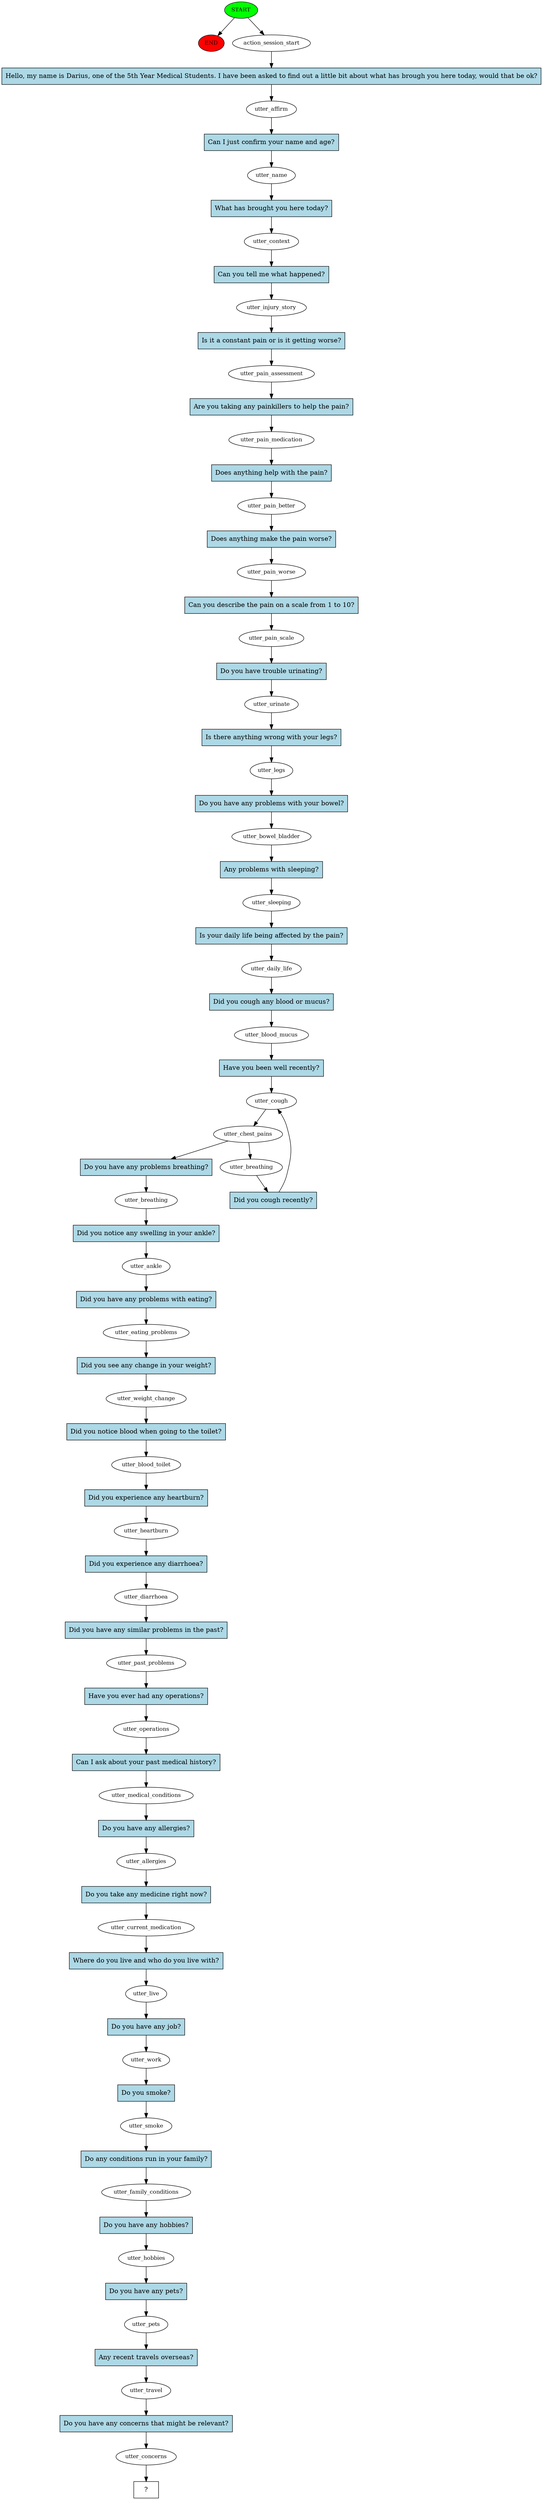 digraph  {
0 [class="start active", fillcolor=green, fontsize=12, label=START, style=filled];
"-1" [class=end, fillcolor=red, fontsize=12, label=END, style=filled];
1 [class=active, fontsize=12, label=action_session_start];
2 [class=active, fontsize=12, label=utter_affirm];
3 [class=active, fontsize=12, label=utter_name];
4 [class=active, fontsize=12, label=utter_context];
5 [class=active, fontsize=12, label=utter_injury_story];
6 [class=active, fontsize=12, label=utter_pain_assessment];
7 [class=active, fontsize=12, label=utter_pain_medication];
8 [class=active, fontsize=12, label=utter_pain_better];
9 [class=active, fontsize=12, label=utter_pain_worse];
10 [class=active, fontsize=12, label=utter_pain_scale];
11 [class=active, fontsize=12, label=utter_urinate];
12 [class=active, fontsize=12, label=utter_legs];
13 [class=active, fontsize=12, label=utter_bowel_bladder];
14 [class=active, fontsize=12, label=utter_sleeping];
15 [class=active, fontsize=12, label=utter_daily_life];
16 [class=active, fontsize=12, label=utter_blood_mucus];
17 [class=active, fontsize=12, label=utter_cough];
18 [class=active, fontsize=12, label=utter_chest_pains];
19 [class=active, fontsize=12, label=utter_breathing];
22 [class=active, fontsize=12, label=utter_breathing];
23 [class=active, fontsize=12, label=utter_ankle];
24 [class=active, fontsize=12, label=utter_eating_problems];
25 [class=active, fontsize=12, label=utter_weight_change];
26 [class=active, fontsize=12, label=utter_blood_toilet];
27 [class=active, fontsize=12, label=utter_heartburn];
28 [class=active, fontsize=12, label=utter_diarrhoea];
29 [class=active, fontsize=12, label=utter_past_problems];
30 [class=active, fontsize=12, label=utter_operations];
31 [class=active, fontsize=12, label=utter_medical_conditions];
32 [class=active, fontsize=12, label=utter_allergies];
33 [class=active, fontsize=12, label=utter_current_medication];
34 [class=active, fontsize=12, label=utter_live];
35 [class=active, fontsize=12, label=utter_work];
36 [class=active, fontsize=12, label=utter_smoke];
37 [class=active, fontsize=12, label=utter_family_conditions];
38 [class=active, fontsize=12, label=utter_hobbies];
39 [class=active, fontsize=12, label=utter_pets];
40 [class=active, fontsize=12, label=utter_travel];
41 [class=active, fontsize=12, label=utter_concerns];
42 [class="intent dashed active", label="  ?  ", shape=rect];
43 [class="intent active", fillcolor=lightblue, label="Hello, my name is Darius, one of the 5th Year Medical Students. I have been asked to find out a little bit about what has brough you here today, would that be ok?", shape=rect, style=filled];
44 [class="intent active", fillcolor=lightblue, label="Can I just confirm your name and age?", shape=rect, style=filled];
45 [class="intent active", fillcolor=lightblue, label="What has brought you here today?", shape=rect, style=filled];
46 [class="intent active", fillcolor=lightblue, label="Can you tell me what happened?", shape=rect, style=filled];
47 [class="intent active", fillcolor=lightblue, label="Is it a constant pain or is it getting worse?", shape=rect, style=filled];
48 [class="intent active", fillcolor=lightblue, label="Are you taking any painkillers to help the pain?", shape=rect, style=filled];
49 [class="intent active", fillcolor=lightblue, label="Does anything help with the pain?", shape=rect, style=filled];
50 [class="intent active", fillcolor=lightblue, label="Does anything make the pain worse?", shape=rect, style=filled];
51 [class="intent active", fillcolor=lightblue, label="Can you describe the pain on a scale from 1 to 10?", shape=rect, style=filled];
52 [class="intent active", fillcolor=lightblue, label="Do you have trouble urinating?", shape=rect, style=filled];
53 [class="intent active", fillcolor=lightblue, label="Is there anything wrong with your legs?", shape=rect, style=filled];
54 [class="intent active", fillcolor=lightblue, label="Do you have any problems with your bowel?", shape=rect, style=filled];
55 [class="intent active", fillcolor=lightblue, label="Any problems with sleeping?", shape=rect, style=filled];
56 [class="intent active", fillcolor=lightblue, label="Is your daily life being affected by the pain?", shape=rect, style=filled];
57 [class="intent active", fillcolor=lightblue, label="Did you cough any blood or mucus?", shape=rect, style=filled];
58 [class="intent active", fillcolor=lightblue, label="Have you been well recently?", shape=rect, style=filled];
59 [class="intent active", fillcolor=lightblue, label="Do you have any problems breathing?", shape=rect, style=filled];
60 [class="intent active", fillcolor=lightblue, label="Did you cough recently?", shape=rect, style=filled];
61 [class="intent active", fillcolor=lightblue, label="Did you notice any swelling in your ankle?", shape=rect, style=filled];
62 [class="intent active", fillcolor=lightblue, label="Did you have any problems with eating?", shape=rect, style=filled];
63 [class="intent active", fillcolor=lightblue, label="Did you see any change in your weight?", shape=rect, style=filled];
64 [class="intent active", fillcolor=lightblue, label="Did you notice blood when going to the toilet?", shape=rect, style=filled];
65 [class="intent active", fillcolor=lightblue, label="Did you experience any heartburn?", shape=rect, style=filled];
66 [class="intent active", fillcolor=lightblue, label="Did you experience any diarrhoea?", shape=rect, style=filled];
67 [class="intent active", fillcolor=lightblue, label="Did you have any similar problems in the past?", shape=rect, style=filled];
68 [class="intent active", fillcolor=lightblue, label="Have you ever had any operations?", shape=rect, style=filled];
69 [class="intent active", fillcolor=lightblue, label="Can I ask about your past medical history?", shape=rect, style=filled];
70 [class="intent active", fillcolor=lightblue, label="Do you have any allergies?", shape=rect, style=filled];
71 [class="intent active", fillcolor=lightblue, label="Do you take any medicine right now?", shape=rect, style=filled];
72 [class="intent active", fillcolor=lightblue, label="Where do you live and who do you live with?", shape=rect, style=filled];
73 [class="intent active", fillcolor=lightblue, label="Do you have any job?", shape=rect, style=filled];
74 [class="intent active", fillcolor=lightblue, label="Do you smoke?", shape=rect, style=filled];
75 [class="intent active", fillcolor=lightblue, label="Do any conditions run in your family?", shape=rect, style=filled];
76 [class="intent active", fillcolor=lightblue, label="Do you have any hobbies?", shape=rect, style=filled];
77 [class="intent active", fillcolor=lightblue, label="Do you have any pets?", shape=rect, style=filled];
78 [class="intent active", fillcolor=lightblue, label="Any recent travels overseas?", shape=rect, style=filled];
79 [class="intent active", fillcolor=lightblue, label="Do you have any concerns that might be relevant?", shape=rect, style=filled];
0 -> "-1"  [class="", key=NONE, label=""];
0 -> 1  [class=active, key=NONE, label=""];
1 -> 43  [class=active, key=0];
2 -> 44  [class=active, key=0];
3 -> 45  [class=active, key=0];
4 -> 46  [class=active, key=0];
5 -> 47  [class=active, key=0];
6 -> 48  [class=active, key=0];
7 -> 49  [class=active, key=0];
8 -> 50  [class=active, key=0];
9 -> 51  [class=active, key=0];
10 -> 52  [class=active, key=0];
11 -> 53  [class=active, key=0];
12 -> 54  [class=active, key=0];
13 -> 55  [class=active, key=0];
14 -> 56  [class=active, key=0];
15 -> 57  [class=active, key=0];
16 -> 58  [class=active, key=0];
17 -> 18  [class=active, key=NONE, label=""];
18 -> 19  [class=active, key=NONE, label=""];
18 -> 59  [class=active, key=0];
19 -> 60  [class=active, key=0];
22 -> 61  [class=active, key=0];
23 -> 62  [class=active, key=0];
24 -> 63  [class=active, key=0];
25 -> 64  [class=active, key=0];
26 -> 65  [class=active, key=0];
27 -> 66  [class=active, key=0];
28 -> 67  [class=active, key=0];
29 -> 68  [class=active, key=0];
30 -> 69  [class=active, key=0];
31 -> 70  [class=active, key=0];
32 -> 71  [class=active, key=0];
33 -> 72  [class=active, key=0];
34 -> 73  [class=active, key=0];
35 -> 74  [class=active, key=0];
36 -> 75  [class=active, key=0];
37 -> 76  [class=active, key=0];
38 -> 77  [class=active, key=0];
39 -> 78  [class=active, key=0];
40 -> 79  [class=active, key=0];
41 -> 42  [class=active, key=NONE, label=""];
43 -> 2  [class=active, key=0];
44 -> 3  [class=active, key=0];
45 -> 4  [class=active, key=0];
46 -> 5  [class=active, key=0];
47 -> 6  [class=active, key=0];
48 -> 7  [class=active, key=0];
49 -> 8  [class=active, key=0];
50 -> 9  [class=active, key=0];
51 -> 10  [class=active, key=0];
52 -> 11  [class=active, key=0];
53 -> 12  [class=active, key=0];
54 -> 13  [class=active, key=0];
55 -> 14  [class=active, key=0];
56 -> 15  [class=active, key=0];
57 -> 16  [class=active, key=0];
58 -> 17  [class=active, key=0];
59 -> 22  [class=active, key=0];
60 -> 17  [class=active, key=0];
61 -> 23  [class=active, key=0];
62 -> 24  [class=active, key=0];
63 -> 25  [class=active, key=0];
64 -> 26  [class=active, key=0];
65 -> 27  [class=active, key=0];
66 -> 28  [class=active, key=0];
67 -> 29  [class=active, key=0];
68 -> 30  [class=active, key=0];
69 -> 31  [class=active, key=0];
70 -> 32  [class=active, key=0];
71 -> 33  [class=active, key=0];
72 -> 34  [class=active, key=0];
73 -> 35  [class=active, key=0];
74 -> 36  [class=active, key=0];
75 -> 37  [class=active, key=0];
76 -> 38  [class=active, key=0];
77 -> 39  [class=active, key=0];
78 -> 40  [class=active, key=0];
79 -> 41  [class=active, key=0];
}
